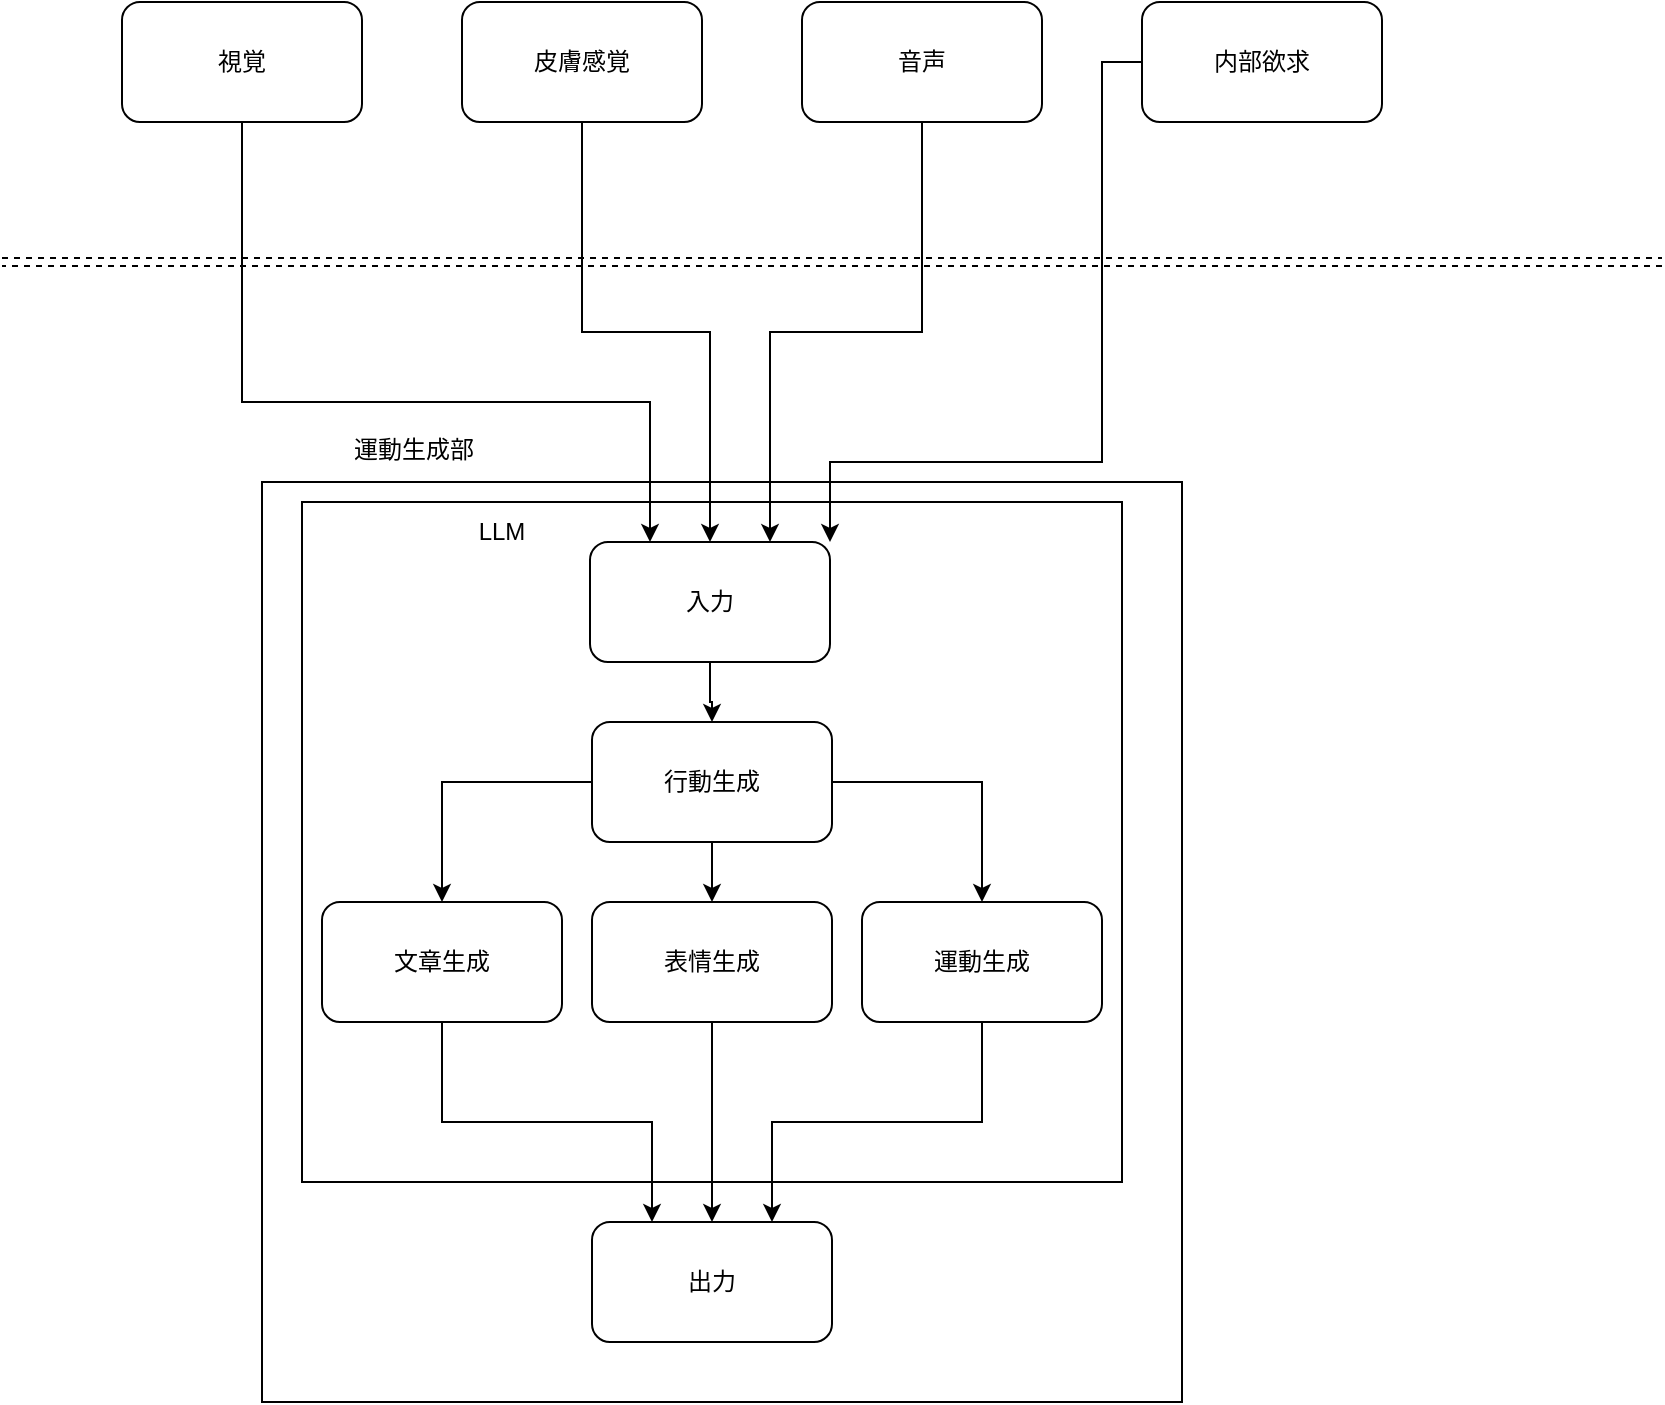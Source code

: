 <mxfile version="23.1.2" type="github">
  <diagram name="ページ1" id="xsGwvkBTiWMWlQUuW-to">
    <mxGraphModel dx="1434" dy="772" grid="1" gridSize="10" guides="1" tooltips="1" connect="1" arrows="1" fold="1" page="1" pageScale="1" pageWidth="827" pageHeight="1169" math="0" shadow="0">
      <root>
        <mxCell id="0" />
        <mxCell id="1" parent="0" />
        <mxCell id="Y6hbfu5QWSVkYy7LjRkT-17" value="" style="whiteSpace=wrap;html=1;aspect=fixed;" parent="1" vertex="1">
          <mxGeometry x="130" y="330" width="460" height="460" as="geometry" />
        </mxCell>
        <mxCell id="Y6hbfu5QWSVkYy7LjRkT-29" value="" style="rounded=0;whiteSpace=wrap;html=1;" parent="1" vertex="1">
          <mxGeometry x="150" y="340" width="410" height="340" as="geometry" />
        </mxCell>
        <mxCell id="Y6hbfu5QWSVkYy7LjRkT-24" style="edgeStyle=orthogonalEdgeStyle;rounded=0;orthogonalLoop=1;jettySize=auto;html=1;" parent="1" source="Y6hbfu5QWSVkYy7LjRkT-3" target="Y6hbfu5QWSVkYy7LjRkT-23" edge="1">
          <mxGeometry relative="1" as="geometry" />
        </mxCell>
        <mxCell id="Y6hbfu5QWSVkYy7LjRkT-3" value="入力" style="rounded=1;whiteSpace=wrap;html=1;" parent="1" vertex="1">
          <mxGeometry x="294" y="360" width="120" height="60" as="geometry" />
        </mxCell>
        <mxCell id="Y6hbfu5QWSVkYy7LjRkT-13" style="edgeStyle=orthogonalEdgeStyle;rounded=0;orthogonalLoop=1;jettySize=auto;html=1;entryX=0.25;entryY=0;entryDx=0;entryDy=0;" parent="1" source="Y6hbfu5QWSVkYy7LjRkT-4" target="Y6hbfu5QWSVkYy7LjRkT-3" edge="1">
          <mxGeometry relative="1" as="geometry">
            <mxPoint x="130" y="390" as="targetPoint" />
            <Array as="points">
              <mxPoint x="120" y="290" />
              <mxPoint x="324" y="290" />
            </Array>
          </mxGeometry>
        </mxCell>
        <mxCell id="Y6hbfu5QWSVkYy7LjRkT-4" value="視覚" style="rounded=1;whiteSpace=wrap;html=1;" parent="1" vertex="1">
          <mxGeometry x="60" y="90" width="120" height="60" as="geometry" />
        </mxCell>
        <mxCell id="Y6hbfu5QWSVkYy7LjRkT-5" value="" style="endArrow=none;dashed=1;html=1;rounded=0;shape=link;" parent="1" edge="1">
          <mxGeometry width="50" height="50" relative="1" as="geometry">
            <mxPoint y="220" as="sourcePoint" />
            <mxPoint x="830" y="220" as="targetPoint" />
          </mxGeometry>
        </mxCell>
        <mxCell id="Y6hbfu5QWSVkYy7LjRkT-12" style="edgeStyle=orthogonalEdgeStyle;rounded=0;orthogonalLoop=1;jettySize=auto;html=1;entryX=1;entryY=0;entryDx=0;entryDy=0;" parent="1" source="Y6hbfu5QWSVkYy7LjRkT-7" target="Y6hbfu5QWSVkYy7LjRkT-3" edge="1">
          <mxGeometry relative="1" as="geometry">
            <Array as="points">
              <mxPoint x="550" y="120" />
              <mxPoint x="550" y="320" />
            </Array>
          </mxGeometry>
        </mxCell>
        <mxCell id="Y6hbfu5QWSVkYy7LjRkT-7" value="内部欲求" style="rounded=1;whiteSpace=wrap;html=1;" parent="1" vertex="1">
          <mxGeometry x="570" y="90" width="120" height="60" as="geometry" />
        </mxCell>
        <mxCell id="Y6hbfu5QWSVkYy7LjRkT-10" style="edgeStyle=orthogonalEdgeStyle;rounded=0;orthogonalLoop=1;jettySize=auto;html=1;entryX=0.5;entryY=0;entryDx=0;entryDy=0;" parent="1" source="Y6hbfu5QWSVkYy7LjRkT-8" target="Y6hbfu5QWSVkYy7LjRkT-3" edge="1">
          <mxGeometry relative="1" as="geometry" />
        </mxCell>
        <mxCell id="Y6hbfu5QWSVkYy7LjRkT-8" value="皮膚感覚" style="rounded=1;whiteSpace=wrap;html=1;" parent="1" vertex="1">
          <mxGeometry x="230" y="90" width="120" height="60" as="geometry" />
        </mxCell>
        <mxCell id="Y6hbfu5QWSVkYy7LjRkT-11" style="edgeStyle=orthogonalEdgeStyle;rounded=0;orthogonalLoop=1;jettySize=auto;html=1;entryX=0.75;entryY=0;entryDx=0;entryDy=0;" parent="1" source="Y6hbfu5QWSVkYy7LjRkT-9" target="Y6hbfu5QWSVkYy7LjRkT-3" edge="1">
          <mxGeometry relative="1" as="geometry" />
        </mxCell>
        <mxCell id="Y6hbfu5QWSVkYy7LjRkT-9" value="音声" style="rounded=1;whiteSpace=wrap;html=1;" parent="1" vertex="1">
          <mxGeometry x="400" y="90" width="120" height="60" as="geometry" />
        </mxCell>
        <mxCell id="Y6hbfu5QWSVkYy7LjRkT-18" value="運動生成部" style="text;strokeColor=none;fillColor=none;spacingLeft=4;spacingRight=4;overflow=hidden;rotatable=0;points=[[0,0.5],[1,0.5]];portConstraint=eastwest;fontSize=12;whiteSpace=wrap;html=1;" parent="1" vertex="1">
          <mxGeometry x="170" y="300" width="80" height="30" as="geometry" />
        </mxCell>
        <mxCell id="-D9WMQLK6_W9tWc12pCn-23" style="edgeStyle=orthogonalEdgeStyle;rounded=0;orthogonalLoop=1;jettySize=auto;html=1;" edge="1" parent="1" source="Y6hbfu5QWSVkYy7LjRkT-23" target="-D9WMQLK6_W9tWc12pCn-2">
          <mxGeometry relative="1" as="geometry" />
        </mxCell>
        <mxCell id="-D9WMQLK6_W9tWc12pCn-24" style="edgeStyle=orthogonalEdgeStyle;rounded=0;orthogonalLoop=1;jettySize=auto;html=1;entryX=0.5;entryY=0;entryDx=0;entryDy=0;" edge="1" parent="1" source="Y6hbfu5QWSVkYy7LjRkT-23" target="-D9WMQLK6_W9tWc12pCn-22">
          <mxGeometry relative="1" as="geometry" />
        </mxCell>
        <mxCell id="-D9WMQLK6_W9tWc12pCn-25" style="edgeStyle=orthogonalEdgeStyle;rounded=0;orthogonalLoop=1;jettySize=auto;html=1;" edge="1" parent="1" source="Y6hbfu5QWSVkYy7LjRkT-23" target="-D9WMQLK6_W9tWc12pCn-1">
          <mxGeometry relative="1" as="geometry" />
        </mxCell>
        <mxCell id="Y6hbfu5QWSVkYy7LjRkT-23" value="行動生成" style="rounded=1;whiteSpace=wrap;html=1;" parent="1" vertex="1">
          <mxGeometry x="295" y="450" width="120" height="60" as="geometry" />
        </mxCell>
        <mxCell id="Y6hbfu5QWSVkYy7LjRkT-26" value="出力" style="rounded=1;whiteSpace=wrap;html=1;" parent="1" vertex="1">
          <mxGeometry x="295" y="700" width="120" height="60" as="geometry" />
        </mxCell>
        <mxCell id="Y6hbfu5QWSVkYy7LjRkT-30" value="LLM" style="text;html=1;strokeColor=none;fillColor=none;align=center;verticalAlign=middle;whiteSpace=wrap;rounded=0;" parent="1" vertex="1">
          <mxGeometry x="220" y="340" width="60" height="30" as="geometry" />
        </mxCell>
        <mxCell id="-D9WMQLK6_W9tWc12pCn-31" style="edgeStyle=orthogonalEdgeStyle;rounded=0;orthogonalLoop=1;jettySize=auto;html=1;entryX=0.25;entryY=0;entryDx=0;entryDy=0;" edge="1" parent="1" source="-D9WMQLK6_W9tWc12pCn-1" target="Y6hbfu5QWSVkYy7LjRkT-26">
          <mxGeometry relative="1" as="geometry">
            <Array as="points">
              <mxPoint x="220" y="650" />
              <mxPoint x="325" y="650" />
            </Array>
          </mxGeometry>
        </mxCell>
        <mxCell id="-D9WMQLK6_W9tWc12pCn-1" value="文章生成" style="rounded=1;whiteSpace=wrap;html=1;" vertex="1" parent="1">
          <mxGeometry x="160" y="540" width="120" height="60" as="geometry" />
        </mxCell>
        <mxCell id="-D9WMQLK6_W9tWc12pCn-32" style="edgeStyle=orthogonalEdgeStyle;rounded=0;orthogonalLoop=1;jettySize=auto;html=1;entryX=0.5;entryY=0;entryDx=0;entryDy=0;" edge="1" parent="1" source="-D9WMQLK6_W9tWc12pCn-2" target="Y6hbfu5QWSVkYy7LjRkT-26">
          <mxGeometry relative="1" as="geometry" />
        </mxCell>
        <mxCell id="-D9WMQLK6_W9tWc12pCn-2" value="表情生成" style="rounded=1;whiteSpace=wrap;html=1;" vertex="1" parent="1">
          <mxGeometry x="295" y="540" width="120" height="60" as="geometry" />
        </mxCell>
        <mxCell id="-D9WMQLK6_W9tWc12pCn-33" style="edgeStyle=orthogonalEdgeStyle;rounded=0;orthogonalLoop=1;jettySize=auto;html=1;entryX=0.75;entryY=0;entryDx=0;entryDy=0;" edge="1" parent="1" source="-D9WMQLK6_W9tWc12pCn-22" target="Y6hbfu5QWSVkYy7LjRkT-26">
          <mxGeometry relative="1" as="geometry">
            <Array as="points">
              <mxPoint x="490" y="650" />
              <mxPoint x="385" y="650" />
            </Array>
          </mxGeometry>
        </mxCell>
        <mxCell id="-D9WMQLK6_W9tWc12pCn-22" value="運動生成" style="rounded=1;whiteSpace=wrap;html=1;" vertex="1" parent="1">
          <mxGeometry x="430" y="540" width="120" height="60" as="geometry" />
        </mxCell>
      </root>
    </mxGraphModel>
  </diagram>
</mxfile>

